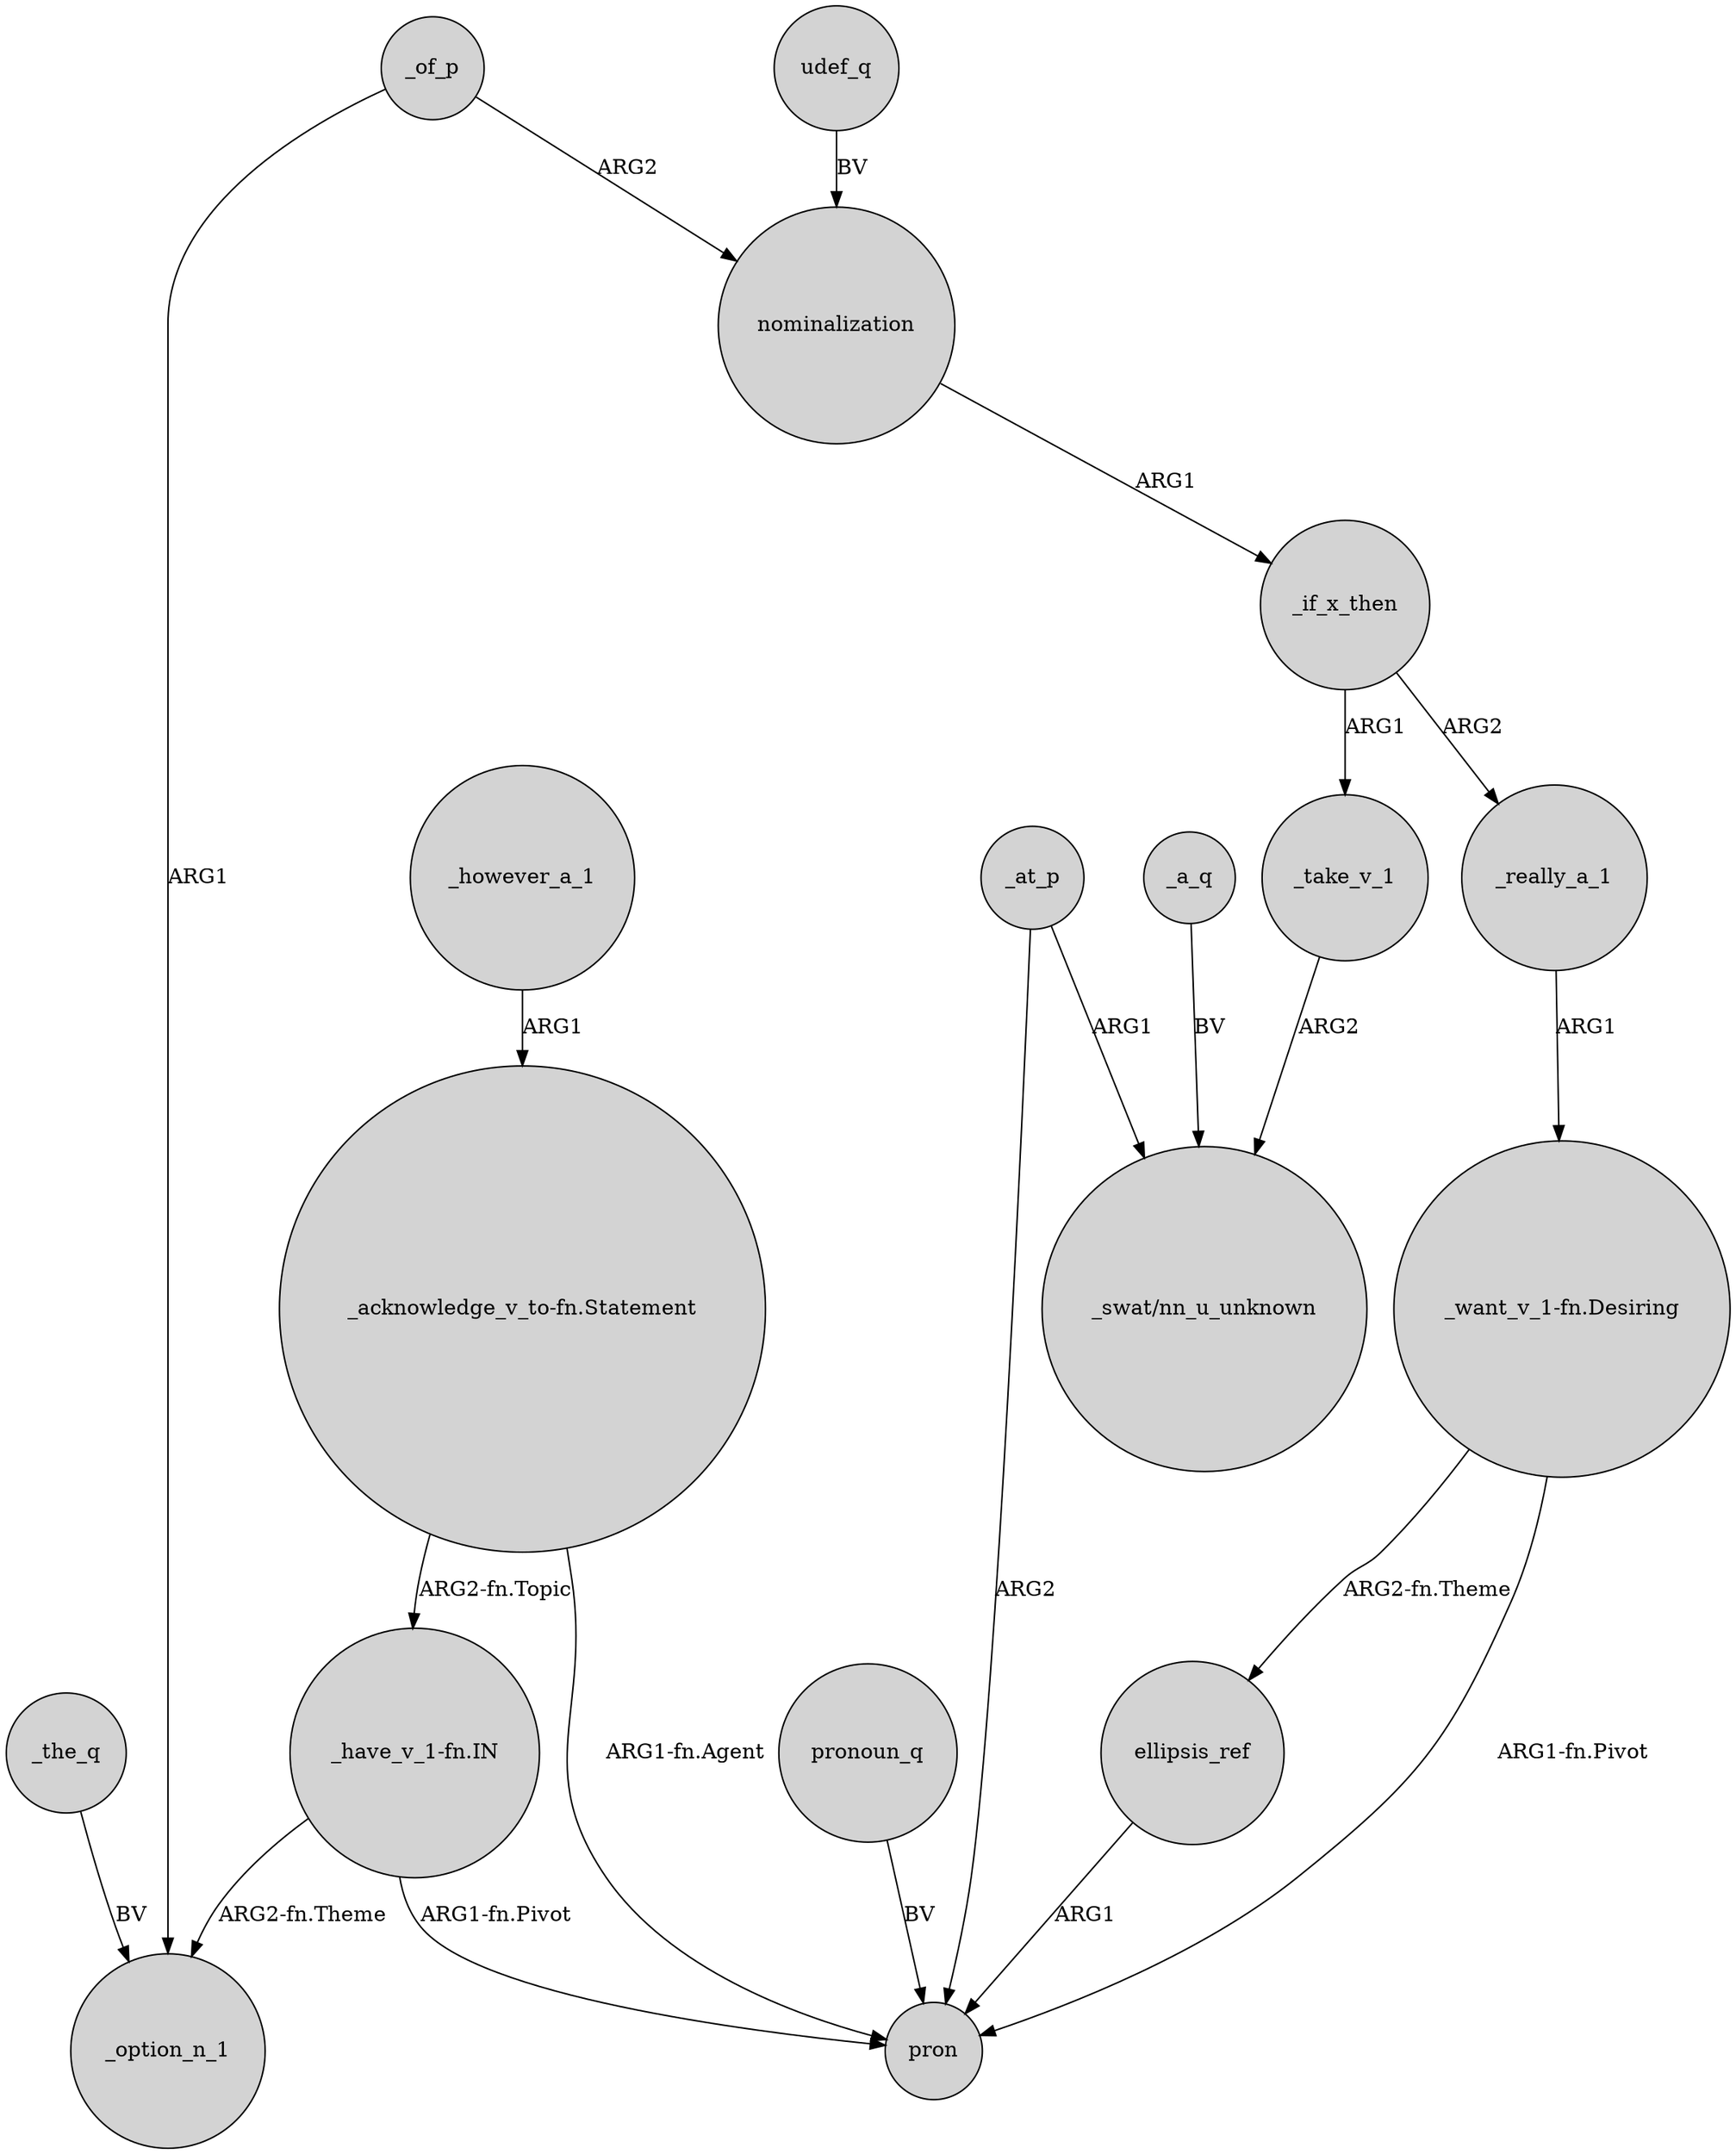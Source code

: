 digraph {
	node [shape=circle style=filled]
	_if_x_then -> _take_v_1 [label=ARG1]
	"_acknowledge_v_to-fn.Statement" -> pron [label="ARG1-fn.Agent"]
	_the_q -> _option_n_1 [label=BV]
	_if_x_then -> _really_a_1 [label=ARG2]
	nominalization -> _if_x_then [label=ARG1]
	"_want_v_1-fn.Desiring" -> ellipsis_ref [label="ARG2-fn.Theme"]
	"_want_v_1-fn.Desiring" -> pron [label="ARG1-fn.Pivot"]
	ellipsis_ref -> pron [label=ARG1]
	"_have_v_1-fn.IN" -> pron [label="ARG1-fn.Pivot"]
	_a_q -> "_swat/nn_u_unknown" [label=BV]
	"_acknowledge_v_to-fn.Statement" -> "_have_v_1-fn.IN" [label="ARG2-fn.Topic"]
	pronoun_q -> pron [label=BV]
	_at_p -> pron [label=ARG2]
	_of_p -> nominalization [label=ARG2]
	_really_a_1 -> "_want_v_1-fn.Desiring" [label=ARG1]
	udef_q -> nominalization [label=BV]
	_take_v_1 -> "_swat/nn_u_unknown" [label=ARG2]
	_of_p -> _option_n_1 [label=ARG1]
	_however_a_1 -> "_acknowledge_v_to-fn.Statement" [label=ARG1]
	_at_p -> "_swat/nn_u_unknown" [label=ARG1]
	"_have_v_1-fn.IN" -> _option_n_1 [label="ARG2-fn.Theme"]
}

